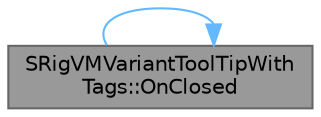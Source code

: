 digraph "SRigVMVariantToolTipWithTags::OnClosed"
{
 // INTERACTIVE_SVG=YES
 // LATEX_PDF_SIZE
  bgcolor="transparent";
  edge [fontname=Helvetica,fontsize=10,labelfontname=Helvetica,labelfontsize=10];
  node [fontname=Helvetica,fontsize=10,shape=box,height=0.2,width=0.4];
  rankdir="LR";
  Node1 [id="Node000001",label="SRigVMVariantToolTipWith\lTags::OnClosed",height=0.2,width=0.4,color="gray40", fillcolor="grey60", style="filled", fontcolor="black",tooltip="Called when the tooltip widget is closed and the tooltip is no longer needed."];
  Node1 -> Node1 [id="edge1_Node000001_Node000001",color="steelblue1",style="solid",tooltip=" "];
}
